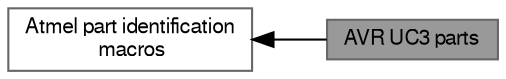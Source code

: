 digraph "AVR UC3 parts"
{
 // LATEX_PDF_SIZE
  bgcolor="transparent";
  edge [fontname=FreeSans,fontsize=10,labelfontname=FreeSans,labelfontsize=10];
  node [fontname=FreeSans,fontsize=10,shape=box,height=0.2,width=0.4];
  rankdir=LR;
  Node2 [label="Atmel part identification\l macros",height=0.2,width=0.4,color="grey40", fillcolor="white", style="filled",URL="$group__part__macros__group.html",tooltip="This collection of macros identify which series and families that the various Atmel parts belong to."];
  Node1 [label="AVR UC3 parts",height=0.2,width=0.4,color="gray40", fillcolor="grey60", style="filled", fontcolor="black",tooltip=" "];
  Node2->Node1 [shape=plaintext, dir="back", style="solid"];
}
